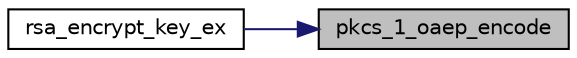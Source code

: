 digraph "pkcs_1_oaep_encode"
{
 // LATEX_PDF_SIZE
  edge [fontname="Helvetica",fontsize="10",labelfontname="Helvetica",labelfontsize="10"];
  node [fontname="Helvetica",fontsize="10",shape=record];
  rankdir="RL";
  Node12 [label="pkcs_1_oaep_encode",height=0.2,width=0.4,color="black", fillcolor="grey75", style="filled", fontcolor="black",tooltip="PKCS #1 v2.00 OAEP encode."];
  Node12 -> Node13 [dir="back",color="midnightblue",fontsize="10",style="solid",fontname="Helvetica"];
  Node13 [label="rsa_encrypt_key_ex",height=0.2,width=0.4,color="black", fillcolor="white", style="filled",URL="$rsa__encrypt__key_8c.html#af3112ec74c217e4bbd5e9609bc83393f",tooltip="(PKCS #1 v2.0) OAEP pad then encrypt"];
}
